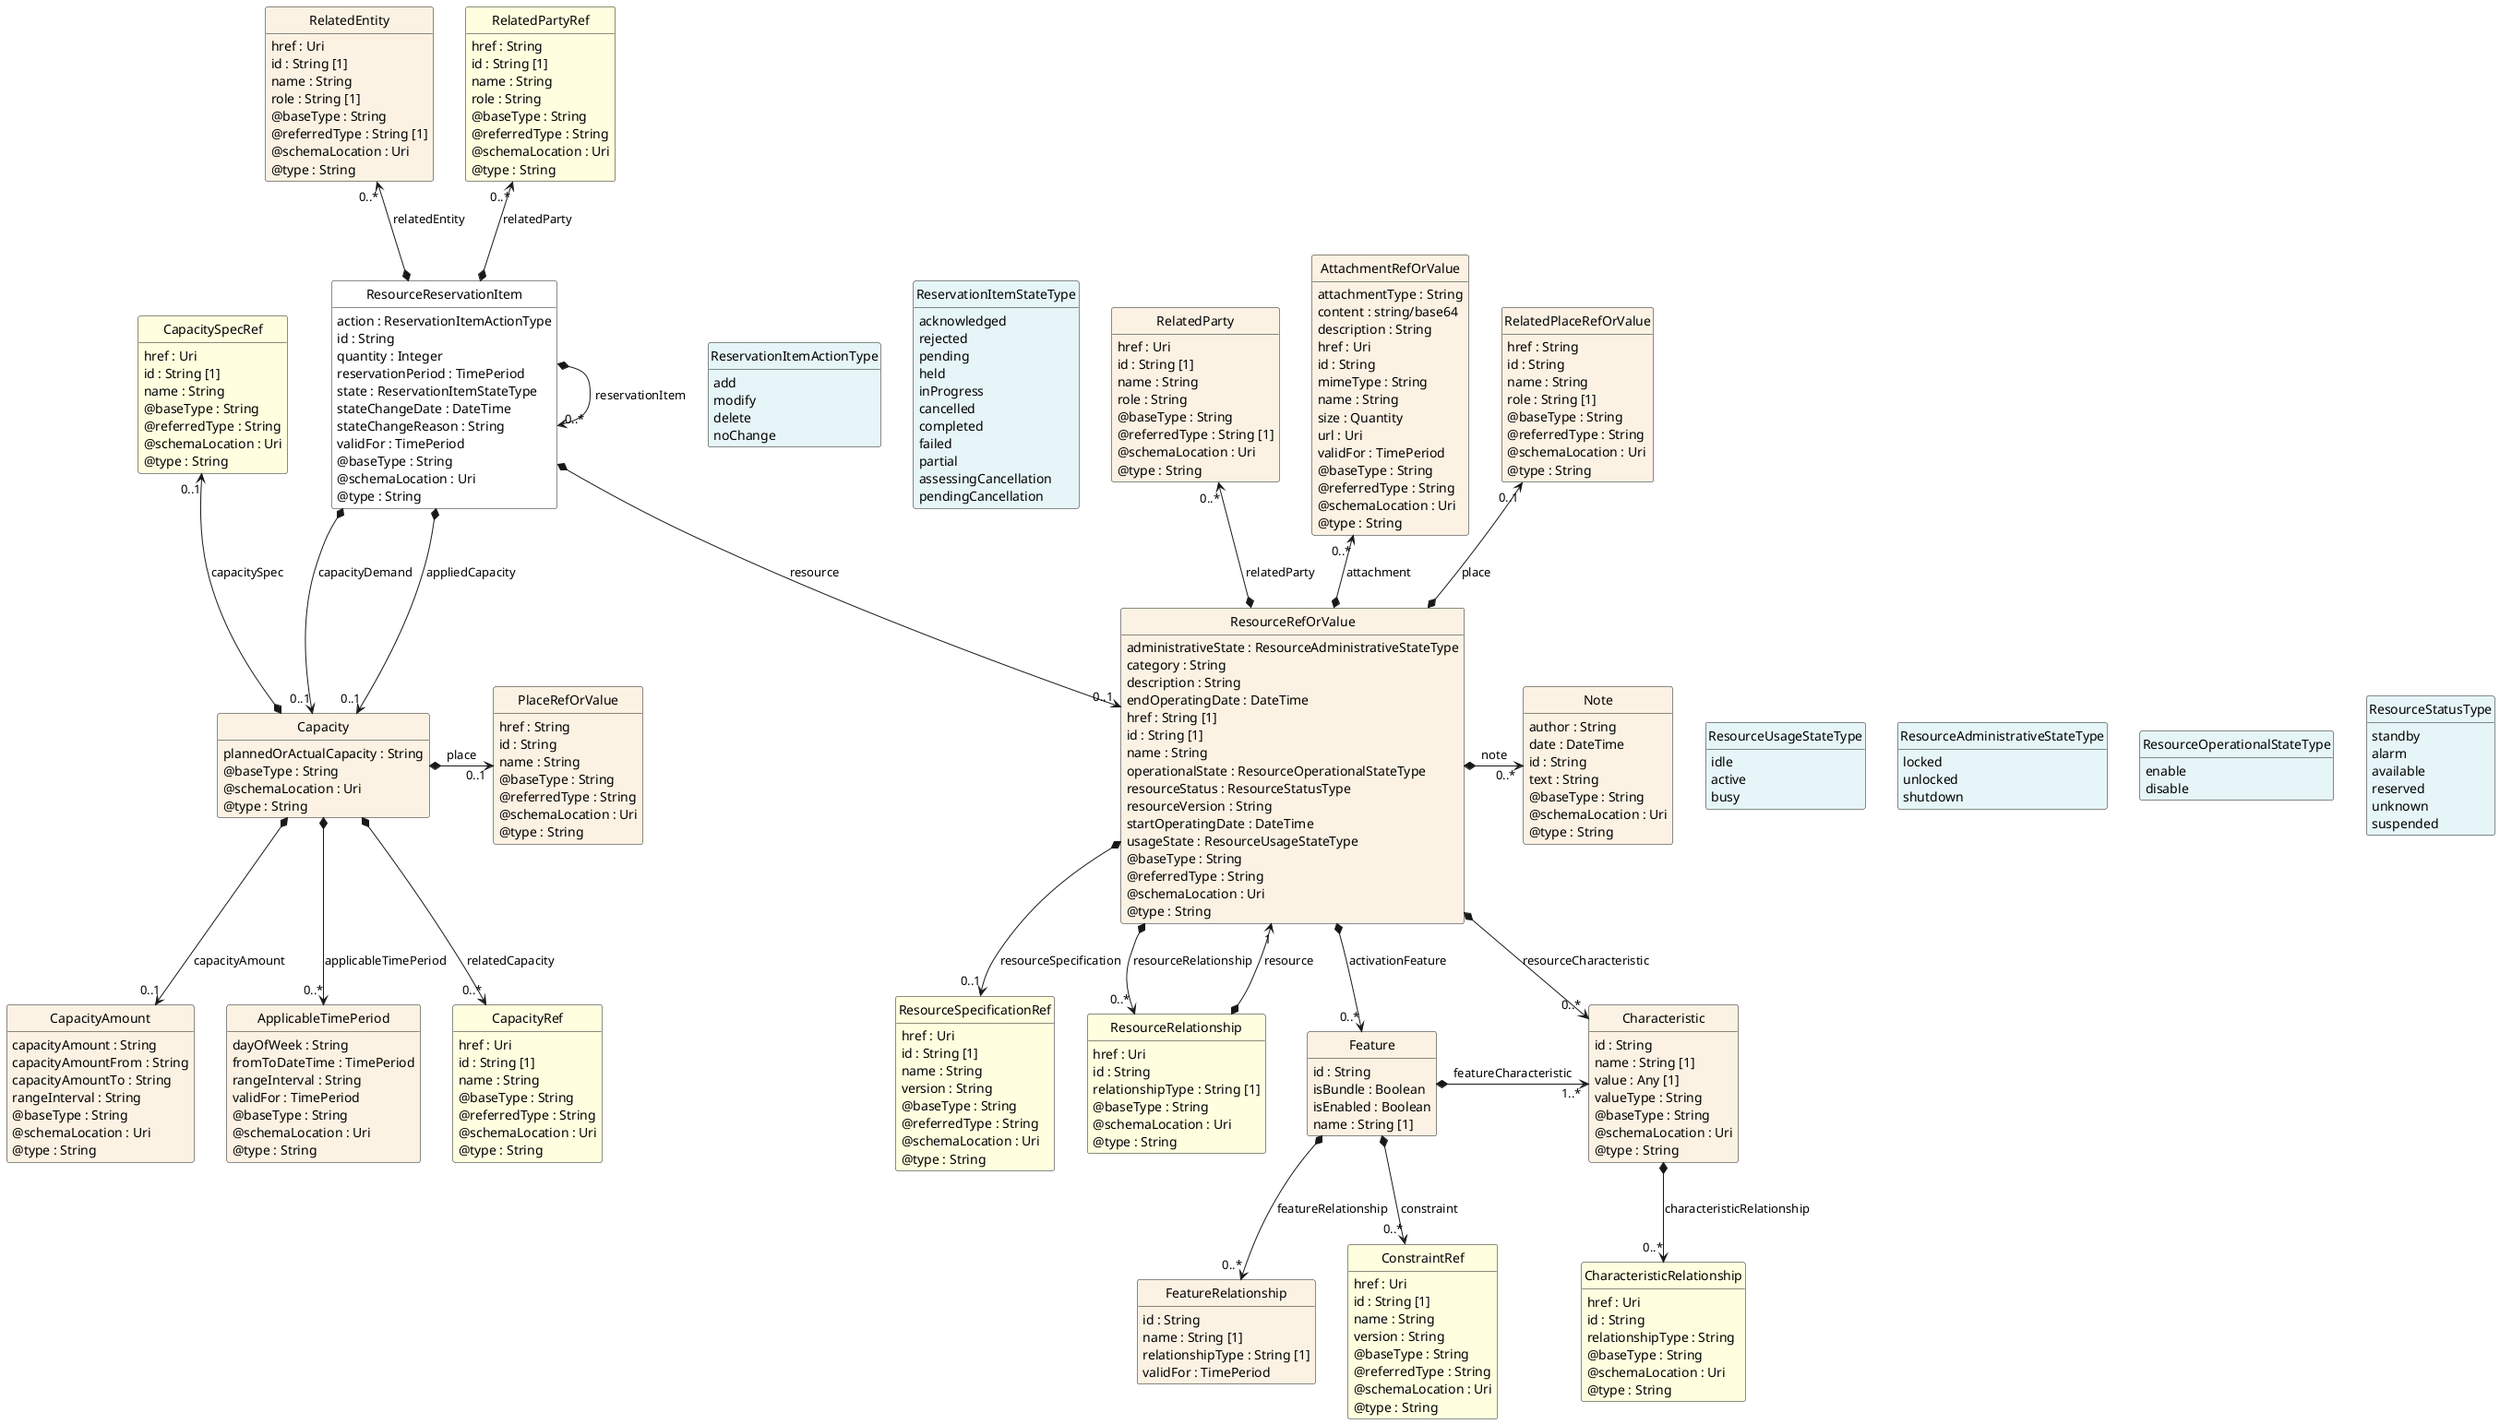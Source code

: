 @startuml
hide circle
hide methods
hide stereotype
show <<Enumeration>> stereotype
skinparam class {
   BackgroundColor<<Enumeration>> #E6F5F7
   BackgroundColor<<Ref>> #FFFFE0
   BackgroundColor<<Pivot>> #FFFFFFF
   BackgroundColor<<SimpleType>> #E2F0DA
   BackgroundColor #FCF2E3
}

class ResourceReservationItem <<Pivot>> {
    action : ReservationItemActionType
    id : String
    quantity : Integer
    reservationPeriod : TimePeriod
    state : ReservationItemStateType
    stateChangeDate : DateTime
    stateChangeReason : String
    validFor : TimePeriod
    @baseType : String
    @schemaLocation : Uri
    @type : String
}

class ResourceRefOrValue  {
    administrativeState : ResourceAdministrativeStateType
    category : String
    description : String
    endOperatingDate : DateTime
    href : String [1]
    id : String [1]
    name : String
    operationalState : ResourceOperationalStateType
    resourceStatus : ResourceStatusType
    resourceVersion : String
    startOperatingDate : DateTime
    usageState : ResourceUsageStateType
    @baseType : String
    @referredType : String
    @schemaLocation : Uri
    @type : String
}

class Note  {
    author : String
    date : DateTime
    id : String
    text : String
    @baseType : String
    @schemaLocation : Uri
    @type : String
}

class Feature  {
    id : String
    isBundle : Boolean
    isEnabled : Boolean
    name : String [1]
}

class Characteristic  {
    id : String
    name : String [1]
    value : Any [1]
    valueType : String
    @baseType : String
    @schemaLocation : Uri
    @type : String
}

class CharacteristicRelationship  <<Ref>> {
    href : Uri
    id : String
    relationshipType : String
    @baseType : String
    @schemaLocation : Uri
    @type : String
}

class ConstraintRef  <<Ref>> {
    href : Uri
    id : String [1]
    name : String
    version : String
    @baseType : String
    @referredType : String
    @schemaLocation : Uri
    @type : String
}

class FeatureRelationship  {
    id : String
    name : String [1]
    relationshipType : String [1]
    validFor : TimePeriod
}

class ResourceSpecificationRef  <<Ref>> {
    href : Uri
    id : String [1]
    name : String
    version : String
    @baseType : String
    @referredType : String
    @schemaLocation : Uri
    @type : String
}

class RelatedParty  {
    href : Uri
    id : String [1]
    name : String
    role : String
    @baseType : String
    @referredType : String [1]
    @schemaLocation : Uri
    @type : String
}

class ResourceStatusType <<Enumeration>> {
    standby
    alarm
    available
    reserved
    unknown
    suspended
}

class ResourceUsageStateType <<Enumeration>> {
    idle
    active
    busy
}

class AttachmentRefOrValue  {
    attachmentType : String
    content : string/base64
    description : String
    href : Uri
    id : String
    mimeType : String
    name : String
    size : Quantity
    url : Uri
    validFor : TimePeriod
    @baseType : String
    @referredType : String
    @schemaLocation : Uri
    @type : String
}

class ResourceAdministrativeStateType <<Enumeration>> {
    locked
    unlocked
    shutdown
}

class ResourceRelationship  <<Ref>> {
    href : Uri
    id : String
    relationshipType : String [1]
    @baseType : String
    @schemaLocation : Uri
    @type : String
}

class ResourceOperationalStateType <<Enumeration>> {
    enable
    disable
}

class RelatedPlaceRefOrValue  {
    href : String
    id : String
    name : String
    role : String [1]
    @baseType : String
    @referredType : String
    @schemaLocation : Uri
    @type : String
}

class RelatedEntity  {
    href : Uri
    id : String [1]
    name : String
    role : String [1]
    @baseType : String
    @referredType : String [1]
    @schemaLocation : Uri
    @type : String
}

class RelatedPartyRef  <<Ref>> {
    href : String
    id : String [1]
    name : String
    role : String
    @baseType : String
    @referredType : String
    @schemaLocation : Uri
    @type : String
}

class Capacity  {
    plannedOrActualCapacity : String
    @baseType : String
    @schemaLocation : Uri
    @type : String
}

class ApplicableTimePeriod  {
    dayOfWeek : String
    fromToDateTime : TimePeriod
    rangeInterval : String
    validFor : TimePeriod
    @baseType : String
    @schemaLocation : Uri
    @type : String
}

class CapacityRef  <<Ref>> {
    href : Uri
    id : String [1]
    name : String
    @baseType : String
    @referredType : String
    @schemaLocation : Uri
    @type : String
}

class CapacitySpecRef  <<Ref>> {
    href : Uri
    id : String [1]
    name : String
    @baseType : String
    @referredType : String
    @schemaLocation : Uri
    @type : String
}

class PlaceRefOrValue  {
    href : String
    id : String
    name : String
    @baseType : String
    @referredType : String
    @schemaLocation : Uri
    @type : String
}

class CapacityAmount  {
    capacityAmount : String
    capacityAmountFrom : String
    capacityAmountTo : String
    rangeInterval : String
    @baseType : String
    @schemaLocation : Uri
    @type : String
}

class ReservationItemActionType <<Enumeration>> {
    add
    modify
    delete
    noChange
}

class ReservationItemStateType <<Enumeration>> {
    acknowledged
    rejected
    pending
    held
    inProgress
    cancelled
    completed
    failed
    partial
    assessingCancellation
    pendingCancellation
}

ResourceReservationItem *-right-> "0..*" ResourceReservationItem : reservationItem

ResourceReservationItem -right[hidden]-> ReservationItemActionType

ReservationItemActionType -right[hidden]-> ReservationItemStateType

ResourceReservationItem *-->  "0..1" ResourceRefOrValue : resource

ResourceRefOrValue -right[hidden]-> ResourceUsageStateType

ResourceUsageStateType -right[hidden]-> ResourceAdministrativeStateType

ResourceAdministrativeStateType -right[hidden]-> ResourceOperationalStateType

ResourceOperationalStateType -right[hidden]-> ResourceStatusType

ResourceRefOrValue *-->  "0..*" ResourceRelationship : resourceRelationship

ResourceRefOrValue *-->  "0..*" Characteristic : resourceCharacteristic

ResourceRefOrValue *-->  "0..*" Feature : activationFeature

Feature *-right-> "1..*" Characteristic : featureCharacteristic

ResourceRefOrValue "1" <--* ResourceRelationship : resource

Note "0..*" <-left-* ResourceRefOrValue : note

RelatedPlaceRefOrValue "0..1" <--* ResourceRefOrValue : place

AttachmentRefOrValue "0..*" <--* ResourceRefOrValue : attachment

RelatedParty "0..*" <--* ResourceRefOrValue : relatedParty

ResourceRefOrValue *-->  "0..1" ResourceSpecificationRef : resourceSpecification

ResourceRelationship <-left[hidden]- ResourceSpecificationRef

RelatedPartyRef "0..*" <--* ResourceReservationItem : relatedParty

RelatedEntity "0..*" <--* ResourceReservationItem : relatedEntity

ResourceReservationItem *-->  "0..1" Capacity : appliedCapacity

ResourceReservationItem *-->  "0..1" Capacity : capacityDemand

Capacity *-right-> "0..1" PlaceRefOrValue : place

CapacitySpecRef "0..1" <--* Capacity : capacitySpec

Capacity *-->  "0..1" CapacityAmount : capacityAmount

Capacity *-->  "0..*" CapacityRef : relatedCapacity

Capacity *-->  "0..*" ApplicableTimePeriod : applicableTimePeriod

Feature *-->  "0..*" FeatureRelationship : featureRelationship

Feature *-->  "0..*" ConstraintRef : constraint

Characteristic *-->  "0..*" CharacteristicRelationship : characteristicRelationship

@enduml